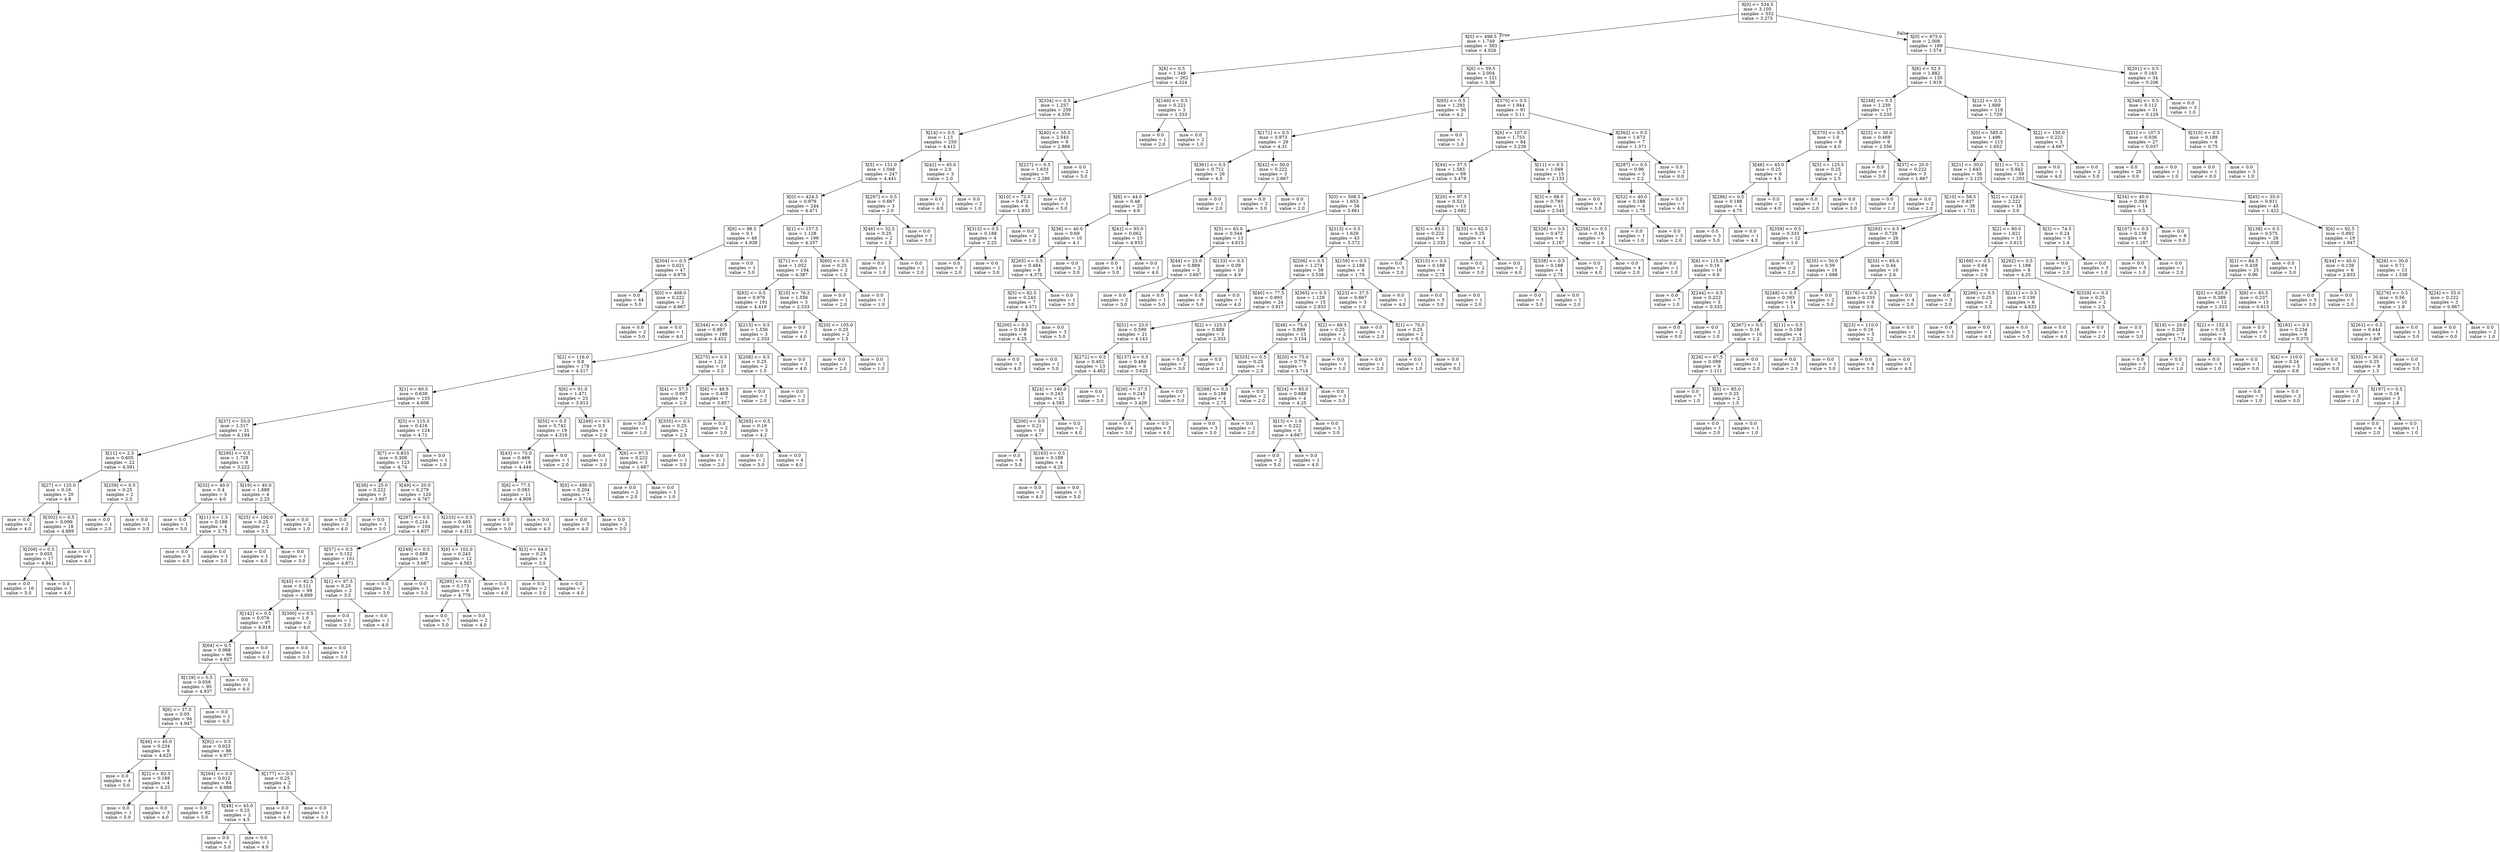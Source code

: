 digraph Tree {
node [shape=box] ;
0 [label="X[0] <= 534.5\nmse = 3.105\nsamples = 552\nvalue = 3.275"] ;
1 [label="X[0] <= 498.5\nmse = 1.749\nsamples = 383\nvalue = 4.026"] ;
0 -> 1 [labeldistance=2.5, labelangle=45, headlabel="True"] ;
2 [label="X[8] <= 0.5\nmse = 1.349\nsamples = 262\nvalue = 4.324"] ;
1 -> 2 ;
3 [label="X[334] <= 0.5\nmse = 1.257\nsamples = 259\nvalue = 4.359"] ;
2 -> 3 ;
4 [label="X[14] <= 0.5\nmse = 1.13\nsamples = 250\nvalue = 4.412"] ;
3 -> 4 ;
5 [label="X[5] <= 131.0\nmse = 1.048\nsamples = 247\nvalue = 4.441"] ;
4 -> 5 ;
6 [label="X[0] <= 424.5\nmse = 0.979\nsamples = 244\nvalue = 4.471"] ;
5 -> 6 ;
7 [label="X[6] <= 98.5\nmse = 0.1\nsamples = 48\nvalue = 4.938"] ;
6 -> 7 ;
8 [label="X[304] <= 0.5\nmse = 0.021\nsamples = 47\nvalue = 4.979"] ;
7 -> 8 ;
9 [label="mse = 0.0\nsamples = 44\nvalue = 5.0"] ;
8 -> 9 ;
10 [label="X[0] <= 408.0\nmse = 0.222\nsamples = 3\nvalue = 4.667"] ;
8 -> 10 ;
11 [label="mse = 0.0\nsamples = 2\nvalue = 5.0"] ;
10 -> 11 ;
12 [label="mse = 0.0\nsamples = 1\nvalue = 4.0"] ;
10 -> 12 ;
13 [label="mse = 0.0\nsamples = 1\nvalue = 3.0"] ;
7 -> 13 ;
14 [label="X[1] <= 157.5\nmse = 1.128\nsamples = 196\nvalue = 4.357"] ;
6 -> 14 ;
15 [label="X[71] <= 0.5\nmse = 1.052\nsamples = 194\nvalue = 4.387"] ;
14 -> 15 ;
16 [label="X[83] <= 0.5\nmse = 0.976\nsamples = 191\nvalue = 4.419"] ;
15 -> 16 ;
17 [label="X[344] <= 0.5\nmse = 0.897\nsamples = 188\nvalue = 4.452"] ;
16 -> 17 ;
18 [label="X[2] <= 116.0\nmse = 0.8\nsamples = 178\nvalue = 4.517"] ;
17 -> 18 ;
19 [label="X[1] <= 60.5\nmse = 0.639\nsamples = 155\nvalue = 4.606"] ;
18 -> 19 ;
20 [label="X[37] <= 55.0\nmse = 1.317\nsamples = 31\nvalue = 4.194"] ;
19 -> 20 ;
21 [label="X[11] <= 2.5\nmse = 0.605\nsamples = 22\nvalue = 4.591"] ;
20 -> 21 ;
22 [label="X[27] <= 125.0\nmse = 0.16\nsamples = 20\nvalue = 4.8"] ;
21 -> 22 ;
23 [label="mse = 0.0\nsamples = 2\nvalue = 4.0"] ;
22 -> 23 ;
24 [label="X[302] <= 0.5\nmse = 0.099\nsamples = 18\nvalue = 4.889"] ;
22 -> 24 ;
25 [label="X[209] <= 0.5\nmse = 0.055\nsamples = 17\nvalue = 4.941"] ;
24 -> 25 ;
26 [label="mse = 0.0\nsamples = 16\nvalue = 5.0"] ;
25 -> 26 ;
27 [label="mse = 0.0\nsamples = 1\nvalue = 4.0"] ;
25 -> 27 ;
28 [label="mse = 0.0\nsamples = 1\nvalue = 4.0"] ;
24 -> 28 ;
29 [label="X[259] <= 0.5\nmse = 0.25\nsamples = 2\nvalue = 2.5"] ;
21 -> 29 ;
30 [label="mse = 0.0\nsamples = 1\nvalue = 2.0"] ;
29 -> 30 ;
31 [label="mse = 0.0\nsamples = 1\nvalue = 3.0"] ;
29 -> 31 ;
32 [label="X[295] <= 0.5\nmse = 1.728\nsamples = 9\nvalue = 3.222"] ;
20 -> 32 ;
33 [label="X[32] <= 40.0\nmse = 0.4\nsamples = 5\nvalue = 4.0"] ;
32 -> 33 ;
34 [label="mse = 0.0\nsamples = 1\nvalue = 5.0"] ;
33 -> 34 ;
35 [label="X[11] <= 1.5\nmse = 0.188\nsamples = 4\nvalue = 3.75"] ;
33 -> 35 ;
36 [label="mse = 0.0\nsamples = 3\nvalue = 4.0"] ;
35 -> 36 ;
37 [label="mse = 0.0\nsamples = 1\nvalue = 3.0"] ;
35 -> 37 ;
38 [label="X[19] <= 40.0\nmse = 1.688\nsamples = 4\nvalue = 2.25"] ;
32 -> 38 ;
39 [label="X[25] <= 100.0\nmse = 0.25\nsamples = 2\nvalue = 3.5"] ;
38 -> 39 ;
40 [label="mse = 0.0\nsamples = 1\nvalue = 4.0"] ;
39 -> 40 ;
41 [label="mse = 0.0\nsamples = 1\nvalue = 3.0"] ;
39 -> 41 ;
42 [label="mse = 0.0\nsamples = 2\nvalue = 1.0"] ;
38 -> 42 ;
43 [label="X[5] <= 115.5\nmse = 0.416\nsamples = 124\nvalue = 4.71"] ;
19 -> 43 ;
44 [label="X[7] <= 0.833\nmse = 0.306\nsamples = 123\nvalue = 4.74"] ;
43 -> 44 ;
45 [label="X[38] <= 25.0\nmse = 0.222\nsamples = 3\nvalue = 3.667"] ;
44 -> 45 ;
46 [label="mse = 0.0\nsamples = 2\nvalue = 4.0"] ;
45 -> 46 ;
47 [label="mse = 0.0\nsamples = 1\nvalue = 3.0"] ;
45 -> 47 ;
48 [label="X[49] <= 20.0\nmse = 0.279\nsamples = 120\nvalue = 4.767"] ;
44 -> 48 ;
49 [label="X[297] <= 0.5\nmse = 0.214\nsamples = 104\nvalue = 4.837"] ;
48 -> 49 ;
50 [label="X[57] <= 0.5\nmse = 0.152\nsamples = 101\nvalue = 4.871"] ;
49 -> 50 ;
51 [label="X[45] <= 82.5\nmse = 0.111\nsamples = 99\nvalue = 4.899"] ;
50 -> 51 ;
52 [label="X[142] <= 0.5\nmse = 0.076\nsamples = 97\nvalue = 4.918"] ;
51 -> 52 ;
53 [label="X[64] <= 0.5\nmse = 0.068\nsamples = 96\nvalue = 4.927"] ;
52 -> 53 ;
54 [label="X[129] <= 0.5\nmse = 0.059\nsamples = 95\nvalue = 4.937"] ;
53 -> 54 ;
55 [label="X[6] <= 37.0\nmse = 0.05\nsamples = 94\nvalue = 4.947"] ;
54 -> 55 ;
56 [label="X[46] <= 45.0\nmse = 0.234\nsamples = 8\nvalue = 4.625"] ;
55 -> 56 ;
57 [label="mse = 0.0\nsamples = 4\nvalue = 5.0"] ;
56 -> 57 ;
58 [label="X[2] <= 63.5\nmse = 0.188\nsamples = 4\nvalue = 4.25"] ;
56 -> 58 ;
59 [label="mse = 0.0\nsamples = 1\nvalue = 5.0"] ;
58 -> 59 ;
60 [label="mse = 0.0\nsamples = 3\nvalue = 4.0"] ;
58 -> 60 ;
61 [label="X[92] <= 0.5\nmse = 0.023\nsamples = 86\nvalue = 4.977"] ;
55 -> 61 ;
62 [label="X[264] <= 0.5\nmse = 0.012\nsamples = 84\nvalue = 4.988"] ;
61 -> 62 ;
63 [label="mse = 0.0\nsamples = 82\nvalue = 5.0"] ;
62 -> 63 ;
64 [label="X[48] <= 45.0\nmse = 0.25\nsamples = 2\nvalue = 4.5"] ;
62 -> 64 ;
65 [label="mse = 0.0\nsamples = 1\nvalue = 5.0"] ;
64 -> 65 ;
66 [label="mse = 0.0\nsamples = 1\nvalue = 4.0"] ;
64 -> 66 ;
67 [label="X[177] <= 0.5\nmse = 0.25\nsamples = 2\nvalue = 4.5"] ;
61 -> 67 ;
68 [label="mse = 0.0\nsamples = 1\nvalue = 4.0"] ;
67 -> 68 ;
69 [label="mse = 0.0\nsamples = 1\nvalue = 5.0"] ;
67 -> 69 ;
70 [label="mse = 0.0\nsamples = 1\nvalue = 4.0"] ;
54 -> 70 ;
71 [label="mse = 0.0\nsamples = 1\nvalue = 4.0"] ;
53 -> 71 ;
72 [label="mse = 0.0\nsamples = 1\nvalue = 4.0"] ;
52 -> 72 ;
73 [label="X[300] <= 0.5\nmse = 1.0\nsamples = 2\nvalue = 4.0"] ;
51 -> 73 ;
74 [label="mse = 0.0\nsamples = 1\nvalue = 3.0"] ;
73 -> 74 ;
75 [label="mse = 0.0\nsamples = 1\nvalue = 5.0"] ;
73 -> 75 ;
76 [label="X[1] <= 97.5\nmse = 0.25\nsamples = 2\nvalue = 3.5"] ;
50 -> 76 ;
77 [label="mse = 0.0\nsamples = 1\nvalue = 3.0"] ;
76 -> 77 ;
78 [label="mse = 0.0\nsamples = 1\nvalue = 4.0"] ;
76 -> 78 ;
79 [label="X[249] <= 0.5\nmse = 0.889\nsamples = 3\nvalue = 3.667"] ;
49 -> 79 ;
80 [label="mse = 0.0\nsamples = 2\nvalue = 3.0"] ;
79 -> 80 ;
81 [label="mse = 0.0\nsamples = 1\nvalue = 5.0"] ;
79 -> 81 ;
82 [label="X[233] <= 0.5\nmse = 0.465\nsamples = 16\nvalue = 4.312"] ;
48 -> 82 ;
83 [label="X[6] <= 102.0\nmse = 0.243\nsamples = 12\nvalue = 4.583"] ;
82 -> 83 ;
84 [label="X[285] <= 0.5\nmse = 0.173\nsamples = 9\nvalue = 4.778"] ;
83 -> 84 ;
85 [label="mse = 0.0\nsamples = 7\nvalue = 5.0"] ;
84 -> 85 ;
86 [label="mse = 0.0\nsamples = 2\nvalue = 4.0"] ;
84 -> 86 ;
87 [label="mse = 0.0\nsamples = 3\nvalue = 4.0"] ;
83 -> 87 ;
88 [label="X[3] <= 64.0\nmse = 0.25\nsamples = 4\nvalue = 3.5"] ;
82 -> 88 ;
89 [label="mse = 0.0\nsamples = 2\nvalue = 3.0"] ;
88 -> 89 ;
90 [label="mse = 0.0\nsamples = 2\nvalue = 4.0"] ;
88 -> 90 ;
91 [label="mse = 0.0\nsamples = 1\nvalue = 1.0"] ;
43 -> 91 ;
92 [label="X[6] <= 91.0\nmse = 1.471\nsamples = 23\nvalue = 3.913"] ;
18 -> 92 ;
93 [label="X[55] <= 0.5\nmse = 0.742\nsamples = 19\nvalue = 4.316"] ;
92 -> 93 ;
94 [label="X[43] <= 75.0\nmse = 0.469\nsamples = 18\nvalue = 4.444"] ;
93 -> 94 ;
95 [label="X[6] <= 77.5\nmse = 0.083\nsamples = 11\nvalue = 4.909"] ;
94 -> 95 ;
96 [label="mse = 0.0\nsamples = 10\nvalue = 5.0"] ;
95 -> 96 ;
97 [label="mse = 0.0\nsamples = 1\nvalue = 4.0"] ;
95 -> 97 ;
98 [label="X[0] <= 490.0\nmse = 0.204\nsamples = 7\nvalue = 3.714"] ;
94 -> 98 ;
99 [label="mse = 0.0\nsamples = 5\nvalue = 4.0"] ;
98 -> 99 ;
100 [label="mse = 0.0\nsamples = 2\nvalue = 3.0"] ;
98 -> 100 ;
101 [label="mse = 0.0\nsamples = 1\nvalue = 2.0"] ;
93 -> 101 ;
102 [label="X[249] <= 0.5\nmse = 0.5\nsamples = 4\nvalue = 2.0"] ;
92 -> 102 ;
103 [label="mse = 0.0\nsamples = 1\nvalue = 3.0"] ;
102 -> 103 ;
104 [label="X[6] <= 97.5\nmse = 0.222\nsamples = 3\nvalue = 1.667"] ;
102 -> 104 ;
105 [label="mse = 0.0\nsamples = 2\nvalue = 2.0"] ;
104 -> 105 ;
106 [label="mse = 0.0\nsamples = 1\nvalue = 1.0"] ;
104 -> 106 ;
107 [label="X[275] <= 0.5\nmse = 1.21\nsamples = 10\nvalue = 3.3"] ;
17 -> 107 ;
108 [label="X[4] <= 57.5\nmse = 0.667\nsamples = 3\nvalue = 2.0"] ;
107 -> 108 ;
109 [label="mse = 0.0\nsamples = 1\nvalue = 1.0"] ;
108 -> 109 ;
110 [label="X[335] <= 0.5\nmse = 0.25\nsamples = 2\nvalue = 2.5"] ;
108 -> 110 ;
111 [label="mse = 0.0\nsamples = 1\nvalue = 3.0"] ;
110 -> 111 ;
112 [label="mse = 0.0\nsamples = 1\nvalue = 2.0"] ;
110 -> 112 ;
113 [label="X[6] <= 49.5\nmse = 0.408\nsamples = 7\nvalue = 3.857"] ;
107 -> 113 ;
114 [label="mse = 0.0\nsamples = 2\nvalue = 3.0"] ;
113 -> 114 ;
115 [label="X[265] <= 0.5\nmse = 0.16\nsamples = 5\nvalue = 4.2"] ;
113 -> 115 ;
116 [label="mse = 0.0\nsamples = 1\nvalue = 5.0"] ;
115 -> 116 ;
117 [label="mse = 0.0\nsamples = 4\nvalue = 4.0"] ;
115 -> 117 ;
118 [label="X[215] <= 0.5\nmse = 1.556\nsamples = 3\nvalue = 2.333"] ;
16 -> 118 ;
119 [label="X[208] <= 0.5\nmse = 0.25\nsamples = 2\nvalue = 1.5"] ;
118 -> 119 ;
120 [label="mse = 0.0\nsamples = 1\nvalue = 2.0"] ;
119 -> 120 ;
121 [label="mse = 0.0\nsamples = 1\nvalue = 1.0"] ;
119 -> 121 ;
122 [label="mse = 0.0\nsamples = 1\nvalue = 4.0"] ;
118 -> 122 ;
123 [label="X[10] <= 76.5\nmse = 1.556\nsamples = 3\nvalue = 2.333"] ;
15 -> 123 ;
124 [label="mse = 0.0\nsamples = 1\nvalue = 4.0"] ;
123 -> 124 ;
125 [label="X[20] <= 105.0\nmse = 0.25\nsamples = 2\nvalue = 1.5"] ;
123 -> 125 ;
126 [label="mse = 0.0\nsamples = 1\nvalue = 2.0"] ;
125 -> 126 ;
127 [label="mse = 0.0\nsamples = 1\nvalue = 1.0"] ;
125 -> 127 ;
128 [label="X[60] <= 0.5\nmse = 0.25\nsamples = 2\nvalue = 1.5"] ;
14 -> 128 ;
129 [label="mse = 0.0\nsamples = 1\nvalue = 2.0"] ;
128 -> 129 ;
130 [label="mse = 0.0\nsamples = 1\nvalue = 1.0"] ;
128 -> 130 ;
131 [label="X[297] <= 0.5\nmse = 0.667\nsamples = 3\nvalue = 2.0"] ;
5 -> 131 ;
132 [label="X[46] <= 32.5\nmse = 0.25\nsamples = 2\nvalue = 1.5"] ;
131 -> 132 ;
133 [label="mse = 0.0\nsamples = 1\nvalue = 1.0"] ;
132 -> 133 ;
134 [label="mse = 0.0\nsamples = 1\nvalue = 2.0"] ;
132 -> 134 ;
135 [label="mse = 0.0\nsamples = 1\nvalue = 3.0"] ;
131 -> 135 ;
136 [label="X[42] <= 45.0\nmse = 2.0\nsamples = 3\nvalue = 2.0"] ;
4 -> 136 ;
137 [label="mse = 0.0\nsamples = 1\nvalue = 4.0"] ;
136 -> 137 ;
138 [label="mse = 0.0\nsamples = 2\nvalue = 1.0"] ;
136 -> 138 ;
139 [label="X[40] <= 55.0\nmse = 2.543\nsamples = 9\nvalue = 2.889"] ;
3 -> 139 ;
140 [label="X[227] <= 0.5\nmse = 1.633\nsamples = 7\nvalue = 2.286"] ;
139 -> 140 ;
141 [label="X[10] <= 72.0\nmse = 0.472\nsamples = 6\nvalue = 1.833"] ;
140 -> 141 ;
142 [label="X[315] <= 0.5\nmse = 0.188\nsamples = 4\nvalue = 2.25"] ;
141 -> 142 ;
143 [label="mse = 0.0\nsamples = 3\nvalue = 2.0"] ;
142 -> 143 ;
144 [label="mse = 0.0\nsamples = 1\nvalue = 3.0"] ;
142 -> 144 ;
145 [label="mse = 0.0\nsamples = 2\nvalue = 1.0"] ;
141 -> 145 ;
146 [label="mse = 0.0\nsamples = 1\nvalue = 5.0"] ;
140 -> 146 ;
147 [label="mse = 0.0\nsamples = 2\nvalue = 5.0"] ;
139 -> 147 ;
148 [label="X[149] <= 0.5\nmse = 0.222\nsamples = 3\nvalue = 1.333"] ;
2 -> 148 ;
149 [label="mse = 0.0\nsamples = 1\nvalue = 2.0"] ;
148 -> 149 ;
150 [label="mse = 0.0\nsamples = 2\nvalue = 1.0"] ;
148 -> 150 ;
151 [label="X[6] <= 59.5\nmse = 2.004\nsamples = 121\nvalue = 3.38"] ;
1 -> 151 ;
152 [label="X[65] <= 0.5\nmse = 1.293\nsamples = 30\nvalue = 4.2"] ;
151 -> 152 ;
153 [label="X[171] <= 0.5\nmse = 0.973\nsamples = 29\nvalue = 4.31"] ;
152 -> 153 ;
154 [label="X[361] <= 0.5\nmse = 0.712\nsamples = 26\nvalue = 4.5"] ;
153 -> 154 ;
155 [label="X[6] <= 44.0\nmse = 0.48\nsamples = 25\nvalue = 4.6"] ;
154 -> 155 ;
156 [label="X[36] <= 40.0\nmse = 0.69\nsamples = 10\nvalue = 4.1"] ;
155 -> 156 ;
157 [label="X[265] <= 0.5\nmse = 0.484\nsamples = 8\nvalue = 4.375"] ;
156 -> 157 ;
158 [label="X[5] <= 82.5\nmse = 0.245\nsamples = 7\nvalue = 4.571"] ;
157 -> 158 ;
159 [label="X[200] <= 0.5\nmse = 0.188\nsamples = 4\nvalue = 4.25"] ;
158 -> 159 ;
160 [label="mse = 0.0\nsamples = 3\nvalue = 4.0"] ;
159 -> 160 ;
161 [label="mse = 0.0\nsamples = 1\nvalue = 5.0"] ;
159 -> 161 ;
162 [label="mse = 0.0\nsamples = 3\nvalue = 5.0"] ;
158 -> 162 ;
163 [label="mse = 0.0\nsamples = 1\nvalue = 3.0"] ;
157 -> 163 ;
164 [label="mse = 0.0\nsamples = 2\nvalue = 3.0"] ;
156 -> 164 ;
165 [label="X[41] <= 95.0\nmse = 0.062\nsamples = 15\nvalue = 4.933"] ;
155 -> 165 ;
166 [label="mse = 0.0\nsamples = 14\nvalue = 5.0"] ;
165 -> 166 ;
167 [label="mse = 0.0\nsamples = 1\nvalue = 4.0"] ;
165 -> 167 ;
168 [label="mse = 0.0\nsamples = 1\nvalue = 2.0"] ;
154 -> 168 ;
169 [label="X[42] <= 50.0\nmse = 0.222\nsamples = 3\nvalue = 2.667"] ;
153 -> 169 ;
170 [label="mse = 0.0\nsamples = 2\nvalue = 3.0"] ;
169 -> 170 ;
171 [label="mse = 0.0\nsamples = 1\nvalue = 2.0"] ;
169 -> 171 ;
172 [label="mse = 0.0\nsamples = 1\nvalue = 1.0"] ;
152 -> 172 ;
173 [label="X[370] <= 0.5\nmse = 1.944\nsamples = 91\nvalue = 3.11"] ;
151 -> 173 ;
174 [label="X[6] <= 107.0\nmse = 1.753\nsamples = 84\nvalue = 3.238"] ;
173 -> 174 ;
175 [label="X[44] <= 57.5\nmse = 1.583\nsamples = 69\nvalue = 3.478"] ;
174 -> 175 ;
176 [label="X[0] <= 508.5\nmse = 1.653\nsamples = 56\nvalue = 3.661"] ;
175 -> 176 ;
177 [label="X[5] <= 63.0\nmse = 0.544\nsamples = 13\nvalue = 4.615"] ;
176 -> 177 ;
178 [label="X[44] <= 25.0\nmse = 0.889\nsamples = 3\nvalue = 3.667"] ;
177 -> 178 ;
179 [label="mse = 0.0\nsamples = 2\nvalue = 3.0"] ;
178 -> 179 ;
180 [label="mse = 0.0\nsamples = 1\nvalue = 5.0"] ;
178 -> 180 ;
181 [label="X[133] <= 0.5\nmse = 0.09\nsamples = 10\nvalue = 4.9"] ;
177 -> 181 ;
182 [label="mse = 0.0\nsamples = 9\nvalue = 5.0"] ;
181 -> 182 ;
183 [label="mse = 0.0\nsamples = 1\nvalue = 4.0"] ;
181 -> 183 ;
184 [label="X[313] <= 0.5\nmse = 1.629\nsamples = 43\nvalue = 3.372"] ;
176 -> 184 ;
185 [label="X[206] <= 0.5\nmse = 1.274\nsamples = 39\nvalue = 3.538"] ;
184 -> 185 ;
186 [label="X[40] <= 77.5\nmse = 0.993\nsamples = 24\nvalue = 3.917"] ;
185 -> 186 ;
187 [label="X[51] <= 25.0\nmse = 0.599\nsamples = 21\nvalue = 4.143"] ;
186 -> 187 ;
188 [label="X[272] <= 0.5\nmse = 0.402\nsamples = 13\nvalue = 4.462"] ;
187 -> 188 ;
189 [label="X[24] <= 140.0\nmse = 0.243\nsamples = 12\nvalue = 4.583"] ;
188 -> 189 ;
190 [label="X[200] <= 0.5\nmse = 0.21\nsamples = 10\nvalue = 4.7"] ;
189 -> 190 ;
191 [label="mse = 0.0\nsamples = 6\nvalue = 5.0"] ;
190 -> 191 ;
192 [label="X[163] <= 0.5\nmse = 0.188\nsamples = 4\nvalue = 4.25"] ;
190 -> 192 ;
193 [label="mse = 0.0\nsamples = 3\nvalue = 4.0"] ;
192 -> 193 ;
194 [label="mse = 0.0\nsamples = 1\nvalue = 5.0"] ;
192 -> 194 ;
195 [label="mse = 0.0\nsamples = 2\nvalue = 4.0"] ;
189 -> 195 ;
196 [label="mse = 0.0\nsamples = 1\nvalue = 3.0"] ;
188 -> 196 ;
197 [label="X[137] <= 0.5\nmse = 0.484\nsamples = 8\nvalue = 3.625"] ;
187 -> 197 ;
198 [label="X[26] <= 37.5\nmse = 0.245\nsamples = 7\nvalue = 3.429"] ;
197 -> 198 ;
199 [label="mse = 0.0\nsamples = 4\nvalue = 3.0"] ;
198 -> 199 ;
200 [label="mse = 0.0\nsamples = 3\nvalue = 4.0"] ;
198 -> 200 ;
201 [label="mse = 0.0\nsamples = 1\nvalue = 5.0"] ;
197 -> 201 ;
202 [label="X[2] <= 125.5\nmse = 0.889\nsamples = 3\nvalue = 2.333"] ;
186 -> 202 ;
203 [label="mse = 0.0\nsamples = 2\nvalue = 3.0"] ;
202 -> 203 ;
204 [label="mse = 0.0\nsamples = 1\nvalue = 1.0"] ;
202 -> 204 ;
205 [label="X[365] <= 0.5\nmse = 1.129\nsamples = 15\nvalue = 2.933"] ;
185 -> 205 ;
206 [label="X[48] <= 75.0\nmse = 0.899\nsamples = 13\nvalue = 3.154"] ;
205 -> 206 ;
207 [label="X[325] <= 0.5\nmse = 0.25\nsamples = 6\nvalue = 2.5"] ;
206 -> 207 ;
208 [label="X[268] <= 0.5\nmse = 0.188\nsamples = 4\nvalue = 2.75"] ;
207 -> 208 ;
209 [label="mse = 0.0\nsamples = 3\nvalue = 3.0"] ;
208 -> 209 ;
210 [label="mse = 0.0\nsamples = 1\nvalue = 2.0"] ;
208 -> 210 ;
211 [label="mse = 0.0\nsamples = 2\nvalue = 2.0"] ;
207 -> 211 ;
212 [label="X[20] <= 75.0\nmse = 0.776\nsamples = 7\nvalue = 3.714"] ;
206 -> 212 ;
213 [label="X[24] <= 65.0\nmse = 0.688\nsamples = 4\nvalue = 4.25"] ;
212 -> 213 ;
214 [label="X[13] <= 1.0\nmse = 0.222\nsamples = 3\nvalue = 4.667"] ;
213 -> 214 ;
215 [label="mse = 0.0\nsamples = 2\nvalue = 5.0"] ;
214 -> 215 ;
216 [label="mse = 0.0\nsamples = 1\nvalue = 4.0"] ;
214 -> 216 ;
217 [label="mse = 0.0\nsamples = 1\nvalue = 3.0"] ;
213 -> 217 ;
218 [label="mse = 0.0\nsamples = 3\nvalue = 3.0"] ;
212 -> 218 ;
219 [label="X[2] <= 69.5\nmse = 0.25\nsamples = 2\nvalue = 1.5"] ;
205 -> 219 ;
220 [label="mse = 0.0\nsamples = 1\nvalue = 1.0"] ;
219 -> 220 ;
221 [label="mse = 0.0\nsamples = 1\nvalue = 2.0"] ;
219 -> 221 ;
222 [label="X[159] <= 0.5\nmse = 2.188\nsamples = 4\nvalue = 1.75"] ;
184 -> 222 ;
223 [label="X[23] <= 37.5\nmse = 0.667\nsamples = 3\nvalue = 1.0"] ;
222 -> 223 ;
224 [label="mse = 0.0\nsamples = 1\nvalue = 2.0"] ;
223 -> 224 ;
225 [label="X[1] <= 70.0\nmse = 0.25\nsamples = 2\nvalue = 0.5"] ;
223 -> 225 ;
226 [label="mse = 0.0\nsamples = 1\nvalue = 1.0"] ;
225 -> 226 ;
227 [label="mse = 0.0\nsamples = 1\nvalue = 0.0"] ;
225 -> 227 ;
228 [label="mse = 0.0\nsamples = 1\nvalue = 4.0"] ;
222 -> 228 ;
229 [label="X[20] <= 97.5\nmse = 0.521\nsamples = 13\nvalue = 2.692"] ;
175 -> 229 ;
230 [label="X[3] <= 83.5\nmse = 0.222\nsamples = 9\nvalue = 2.333"] ;
229 -> 230 ;
231 [label="mse = 0.0\nsamples = 5\nvalue = 2.0"] ;
230 -> 231 ;
232 [label="X[315] <= 0.5\nmse = 0.188\nsamples = 4\nvalue = 2.75"] ;
230 -> 232 ;
233 [label="mse = 0.0\nsamples = 3\nvalue = 3.0"] ;
232 -> 233 ;
234 [label="mse = 0.0\nsamples = 1\nvalue = 2.0"] ;
232 -> 234 ;
235 [label="X[33] <= 62.5\nmse = 0.25\nsamples = 4\nvalue = 3.5"] ;
229 -> 235 ;
236 [label="mse = 0.0\nsamples = 2\nvalue = 3.0"] ;
235 -> 236 ;
237 [label="mse = 0.0\nsamples = 2\nvalue = 4.0"] ;
235 -> 237 ;
238 [label="X[11] <= 0.5\nmse = 1.049\nsamples = 15\nvalue = 2.133"] ;
174 -> 238 ;
239 [label="X[3] <= 68.0\nmse = 0.793\nsamples = 11\nvalue = 2.545"] ;
238 -> 239 ;
240 [label="X[326] <= 0.5\nmse = 0.472\nsamples = 6\nvalue = 3.167"] ;
239 -> 240 ;
241 [label="X[338] <= 0.5\nmse = 0.188\nsamples = 4\nvalue = 2.75"] ;
240 -> 241 ;
242 [label="mse = 0.0\nsamples = 3\nvalue = 3.0"] ;
241 -> 242 ;
243 [label="mse = 0.0\nsamples = 1\nvalue = 2.0"] ;
241 -> 243 ;
244 [label="mse = 0.0\nsamples = 2\nvalue = 4.0"] ;
240 -> 244 ;
245 [label="X[256] <= 0.5\nmse = 0.16\nsamples = 5\nvalue = 1.8"] ;
239 -> 245 ;
246 [label="mse = 0.0\nsamples = 4\nvalue = 2.0"] ;
245 -> 246 ;
247 [label="mse = 0.0\nsamples = 1\nvalue = 1.0"] ;
245 -> 247 ;
248 [label="mse = 0.0\nsamples = 4\nvalue = 1.0"] ;
238 -> 248 ;
249 [label="X[362] <= 0.5\nmse = 1.673\nsamples = 7\nvalue = 1.571"] ;
173 -> 249 ;
250 [label="X[287] <= 0.5\nmse = 0.96\nsamples = 5\nvalue = 2.2"] ;
249 -> 250 ;
251 [label="X[52] <= 40.0\nmse = 0.188\nsamples = 4\nvalue = 1.75"] ;
250 -> 251 ;
252 [label="mse = 0.0\nsamples = 1\nvalue = 1.0"] ;
251 -> 252 ;
253 [label="mse = 0.0\nsamples = 3\nvalue = 2.0"] ;
251 -> 253 ;
254 [label="mse = 0.0\nsamples = 1\nvalue = 4.0"] ;
250 -> 254 ;
255 [label="mse = 0.0\nsamples = 2\nvalue = 0.0"] ;
249 -> 255 ;
256 [label="X[0] <= 675.0\nmse = 2.008\nsamples = 169\nvalue = 1.574"] ;
0 -> 256 [labeldistance=2.5, labelangle=-45, headlabel="False"] ;
257 [label="X[6] <= 52.5\nmse = 1.882\nsamples = 135\nvalue = 1.919"] ;
256 -> 257 ;
258 [label="X[248] <= 0.5\nmse = 1.239\nsamples = 17\nvalue = 3.235"] ;
257 -> 258 ;
259 [label="X[370] <= 0.5\nmse = 1.0\nsamples = 8\nvalue = 4.0"] ;
258 -> 259 ;
260 [label="X[46] <= 45.0\nmse = 0.25\nsamples = 6\nvalue = 4.5"] ;
259 -> 260 ;
261 [label="X[286] <= 0.5\nmse = 0.188\nsamples = 4\nvalue = 4.75"] ;
260 -> 261 ;
262 [label="mse = 0.0\nsamples = 3\nvalue = 5.0"] ;
261 -> 262 ;
263 [label="mse = 0.0\nsamples = 1\nvalue = 4.0"] ;
261 -> 263 ;
264 [label="mse = 0.0\nsamples = 2\nvalue = 4.0"] ;
260 -> 264 ;
265 [label="X[5] <= 125.5\nmse = 0.25\nsamples = 2\nvalue = 2.5"] ;
259 -> 265 ;
266 [label="mse = 0.0\nsamples = 1\nvalue = 2.0"] ;
265 -> 266 ;
267 [label="mse = 0.0\nsamples = 1\nvalue = 3.0"] ;
265 -> 267 ;
268 [label="X[25] <= 30.0\nmse = 0.469\nsamples = 9\nvalue = 2.556"] ;
258 -> 268 ;
269 [label="mse = 0.0\nsamples = 6\nvalue = 3.0"] ;
268 -> 269 ;
270 [label="X[37] <= 20.0\nmse = 0.222\nsamples = 3\nvalue = 1.667"] ;
268 -> 270 ;
271 [label="mse = 0.0\nsamples = 1\nvalue = 1.0"] ;
270 -> 271 ;
272 [label="mse = 0.0\nsamples = 2\nvalue = 2.0"] ;
270 -> 272 ;
273 [label="X[12] <= 0.5\nmse = 1.689\nsamples = 118\nvalue = 1.729"] ;
257 -> 273 ;
274 [label="X[0] <= 585.0\nmse = 1.496\nsamples = 115\nvalue = 1.652"] ;
273 -> 274 ;
275 [label="X[21] <= 30.0\nmse = 1.645\nsamples = 56\nvalue = 2.125"] ;
274 -> 275 ;
276 [label="X[10] <= 58.5\nmse = 0.837\nsamples = 38\nvalue = 1.711"] ;
275 -> 276 ;
277 [label="X[359] <= 0.5\nmse = 0.333\nsamples = 12\nvalue = 1.0"] ;
276 -> 277 ;
278 [label="X[6] <= 115.0\nmse = 0.16\nsamples = 10\nvalue = 0.8"] ;
277 -> 278 ;
279 [label="mse = 0.0\nsamples = 7\nvalue = 1.0"] ;
278 -> 279 ;
280 [label="X[244] <= 0.5\nmse = 0.222\nsamples = 3\nvalue = 0.333"] ;
278 -> 280 ;
281 [label="mse = 0.0\nsamples = 2\nvalue = 0.0"] ;
280 -> 281 ;
282 [label="mse = 0.0\nsamples = 1\nvalue = 1.0"] ;
280 -> 282 ;
283 [label="mse = 0.0\nsamples = 2\nvalue = 2.0"] ;
277 -> 283 ;
284 [label="X[293] <= 0.5\nmse = 0.729\nsamples = 26\nvalue = 2.038"] ;
276 -> 284 ;
285 [label="X[35] <= 50.0\nmse = 0.59\nsamples = 16\nvalue = 1.688"] ;
284 -> 285 ;
286 [label="X[248] <= 0.5\nmse = 0.393\nsamples = 14\nvalue = 1.5"] ;
285 -> 286 ;
287 [label="X[367] <= 0.5\nmse = 0.16\nsamples = 10\nvalue = 1.2"] ;
286 -> 287 ;
288 [label="X[26] <= 67.5\nmse = 0.099\nsamples = 9\nvalue = 1.111"] ;
287 -> 288 ;
289 [label="mse = 0.0\nsamples = 7\nvalue = 1.0"] ;
288 -> 289 ;
290 [label="X[5] <= 85.0\nmse = 0.25\nsamples = 2\nvalue = 1.5"] ;
288 -> 290 ;
291 [label="mse = 0.0\nsamples = 1\nvalue = 2.0"] ;
290 -> 291 ;
292 [label="mse = 0.0\nsamples = 1\nvalue = 1.0"] ;
290 -> 292 ;
293 [label="mse = 0.0\nsamples = 1\nvalue = 2.0"] ;
287 -> 293 ;
294 [label="X[11] <= 0.5\nmse = 0.188\nsamples = 4\nvalue = 2.25"] ;
286 -> 294 ;
295 [label="mse = 0.0\nsamples = 3\nvalue = 2.0"] ;
294 -> 295 ;
296 [label="mse = 0.0\nsamples = 1\nvalue = 3.0"] ;
294 -> 296 ;
297 [label="mse = 0.0\nsamples = 2\nvalue = 3.0"] ;
285 -> 297 ;
298 [label="X[33] <= 65.0\nmse = 0.44\nsamples = 10\nvalue = 2.6"] ;
284 -> 298 ;
299 [label="X[176] <= 0.5\nmse = 0.333\nsamples = 6\nvalue = 3.0"] ;
298 -> 299 ;
300 [label="X[23] <= 110.0\nmse = 0.16\nsamples = 5\nvalue = 3.2"] ;
299 -> 300 ;
301 [label="mse = 0.0\nsamples = 4\nvalue = 3.0"] ;
300 -> 301 ;
302 [label="mse = 0.0\nsamples = 1\nvalue = 4.0"] ;
300 -> 302 ;
303 [label="mse = 0.0\nsamples = 1\nvalue = 2.0"] ;
299 -> 303 ;
304 [label="mse = 0.0\nsamples = 4\nvalue = 2.0"] ;
298 -> 304 ;
305 [label="X[2] <= 124.0\nmse = 2.222\nsamples = 18\nvalue = 3.0"] ;
275 -> 305 ;
306 [label="X[2] <= 80.0\nmse = 1.621\nsamples = 13\nvalue = 3.615"] ;
305 -> 306 ;
307 [label="X[169] <= 0.5\nmse = 0.64\nsamples = 5\nvalue = 2.6"] ;
306 -> 307 ;
308 [label="mse = 0.0\nsamples = 3\nvalue = 2.0"] ;
307 -> 308 ;
309 [label="X[266] <= 0.5\nmse = 0.25\nsamples = 2\nvalue = 3.5"] ;
307 -> 309 ;
310 [label="mse = 0.0\nsamples = 1\nvalue = 3.0"] ;
309 -> 310 ;
311 [label="mse = 0.0\nsamples = 1\nvalue = 4.0"] ;
309 -> 311 ;
312 [label="X[292] <= 0.5\nmse = 1.188\nsamples = 8\nvalue = 4.25"] ;
306 -> 312 ;
313 [label="X[111] <= 0.5\nmse = 0.139\nsamples = 6\nvalue = 4.833"] ;
312 -> 313 ;
314 [label="mse = 0.0\nsamples = 5\nvalue = 5.0"] ;
313 -> 314 ;
315 [label="mse = 0.0\nsamples = 1\nvalue = 4.0"] ;
313 -> 315 ;
316 [label="X[329] <= 0.5\nmse = 0.25\nsamples = 2\nvalue = 2.5"] ;
312 -> 316 ;
317 [label="mse = 0.0\nsamples = 1\nvalue = 2.0"] ;
316 -> 317 ;
318 [label="mse = 0.0\nsamples = 1\nvalue = 3.0"] ;
316 -> 318 ;
319 [label="X[3] <= 74.5\nmse = 0.24\nsamples = 5\nvalue = 1.4"] ;
305 -> 319 ;
320 [label="mse = 0.0\nsamples = 2\nvalue = 2.0"] ;
319 -> 320 ;
321 [label="mse = 0.0\nsamples = 3\nvalue = 1.0"] ;
319 -> 321 ;
322 [label="X[1] <= 71.5\nmse = 0.942\nsamples = 59\nvalue = 1.203"] ;
274 -> 322 ;
323 [label="X[34] <= 40.0\nmse = 0.393\nsamples = 14\nvalue = 0.5"] ;
322 -> 323 ;
324 [label="X[107] <= 0.5\nmse = 0.139\nsamples = 6\nvalue = 1.167"] ;
323 -> 324 ;
325 [label="mse = 0.0\nsamples = 5\nvalue = 1.0"] ;
324 -> 325 ;
326 [label="mse = 0.0\nsamples = 1\nvalue = 2.0"] ;
324 -> 326 ;
327 [label="mse = 0.0\nsamples = 8\nvalue = 0.0"] ;
323 -> 327 ;
328 [label="X[45] <= 35.0\nmse = 0.911\nsamples = 45\nvalue = 1.422"] ;
322 -> 328 ;
329 [label="X[138] <= 0.5\nmse = 0.575\nsamples = 26\nvalue = 1.038"] ;
328 -> 329 ;
330 [label="X[1] <= 84.5\nmse = 0.438\nsamples = 25\nvalue = 0.96"] ;
329 -> 330 ;
331 [label="X[0] <= 620.0\nmse = 0.389\nsamples = 12\nvalue = 1.333"] ;
330 -> 331 ;
332 [label="X[18] <= 20.0\nmse = 0.204\nsamples = 7\nvalue = 1.714"] ;
331 -> 332 ;
333 [label="mse = 0.0\nsamples = 5\nvalue = 2.0"] ;
332 -> 333 ;
334 [label="mse = 0.0\nsamples = 2\nvalue = 1.0"] ;
332 -> 334 ;
335 [label="X[2] <= 152.5\nmse = 0.16\nsamples = 5\nvalue = 0.8"] ;
331 -> 335 ;
336 [label="mse = 0.0\nsamples = 4\nvalue = 1.0"] ;
335 -> 336 ;
337 [label="mse = 0.0\nsamples = 1\nvalue = 0.0"] ;
335 -> 337 ;
338 [label="X[6] <= 85.5\nmse = 0.237\nsamples = 13\nvalue = 0.615"] ;
330 -> 338 ;
339 [label="mse = 0.0\nsamples = 5\nvalue = 1.0"] ;
338 -> 339 ;
340 [label="X[183] <= 0.5\nmse = 0.234\nsamples = 8\nvalue = 0.375"] ;
338 -> 340 ;
341 [label="X[4] <= 110.0\nmse = 0.24\nsamples = 5\nvalue = 0.6"] ;
340 -> 341 ;
342 [label="mse = 0.0\nsamples = 3\nvalue = 1.0"] ;
341 -> 342 ;
343 [label="mse = 0.0\nsamples = 2\nvalue = 0.0"] ;
341 -> 343 ;
344 [label="mse = 0.0\nsamples = 3\nvalue = 0.0"] ;
340 -> 344 ;
345 [label="mse = 0.0\nsamples = 1\nvalue = 3.0"] ;
329 -> 345 ;
346 [label="X[6] <= 92.5\nmse = 0.892\nsamples = 19\nvalue = 1.947"] ;
328 -> 346 ;
347 [label="X[44] <= 45.0\nmse = 0.139\nsamples = 6\nvalue = 2.833"] ;
346 -> 347 ;
348 [label="mse = 0.0\nsamples = 5\nvalue = 3.0"] ;
347 -> 348 ;
349 [label="mse = 0.0\nsamples = 1\nvalue = 2.0"] ;
347 -> 349 ;
350 [label="X[26] <= 30.0\nmse = 0.71\nsamples = 13\nvalue = 1.538"] ;
346 -> 350 ;
351 [label="X[276] <= 0.5\nmse = 0.56\nsamples = 10\nvalue = 1.8"] ;
350 -> 351 ;
352 [label="X[261] <= 0.5\nmse = 0.444\nsamples = 9\nvalue = 1.667"] ;
351 -> 352 ;
353 [label="X[33] <= 30.0\nmse = 0.25\nsamples = 8\nvalue = 1.5"] ;
352 -> 353 ;
354 [label="mse = 0.0\nsamples = 3\nvalue = 1.0"] ;
353 -> 354 ;
355 [label="X[197] <= 0.5\nmse = 0.16\nsamples = 5\nvalue = 1.8"] ;
353 -> 355 ;
356 [label="mse = 0.0\nsamples = 4\nvalue = 2.0"] ;
355 -> 356 ;
357 [label="mse = 0.0\nsamples = 1\nvalue = 1.0"] ;
355 -> 357 ;
358 [label="mse = 0.0\nsamples = 1\nvalue = 3.0"] ;
352 -> 358 ;
359 [label="mse = 0.0\nsamples = 1\nvalue = 3.0"] ;
351 -> 359 ;
360 [label="X[24] <= 55.0\nmse = 0.222\nsamples = 3\nvalue = 0.667"] ;
350 -> 360 ;
361 [label="mse = 0.0\nsamples = 1\nvalue = 0.0"] ;
360 -> 361 ;
362 [label="mse = 0.0\nsamples = 2\nvalue = 1.0"] ;
360 -> 362 ;
363 [label="X[2] <= 150.0\nmse = 0.222\nsamples = 3\nvalue = 4.667"] ;
273 -> 363 ;
364 [label="mse = 0.0\nsamples = 1\nvalue = 4.0"] ;
363 -> 364 ;
365 [label="mse = 0.0\nsamples = 2\nvalue = 5.0"] ;
363 -> 365 ;
366 [label="X[201] <= 0.5\nmse = 0.163\nsamples = 34\nvalue = 0.206"] ;
256 -> 366 ;
367 [label="X[348] <= 0.5\nmse = 0.112\nsamples = 31\nvalue = 0.129"] ;
366 -> 367 ;
368 [label="X[21] <= 107.5\nmse = 0.036\nsamples = 27\nvalue = 0.037"] ;
367 -> 368 ;
369 [label="mse = 0.0\nsamples = 26\nvalue = 0.0"] ;
368 -> 369 ;
370 [label="mse = 0.0\nsamples = 1\nvalue = 1.0"] ;
368 -> 370 ;
371 [label="X[310] <= 0.5\nmse = 0.188\nsamples = 4\nvalue = 0.75"] ;
367 -> 371 ;
372 [label="mse = 0.0\nsamples = 1\nvalue = 0.0"] ;
371 -> 372 ;
373 [label="mse = 0.0\nsamples = 3\nvalue = 1.0"] ;
371 -> 373 ;
374 [label="mse = 0.0\nsamples = 3\nvalue = 1.0"] ;
366 -> 374 ;
}